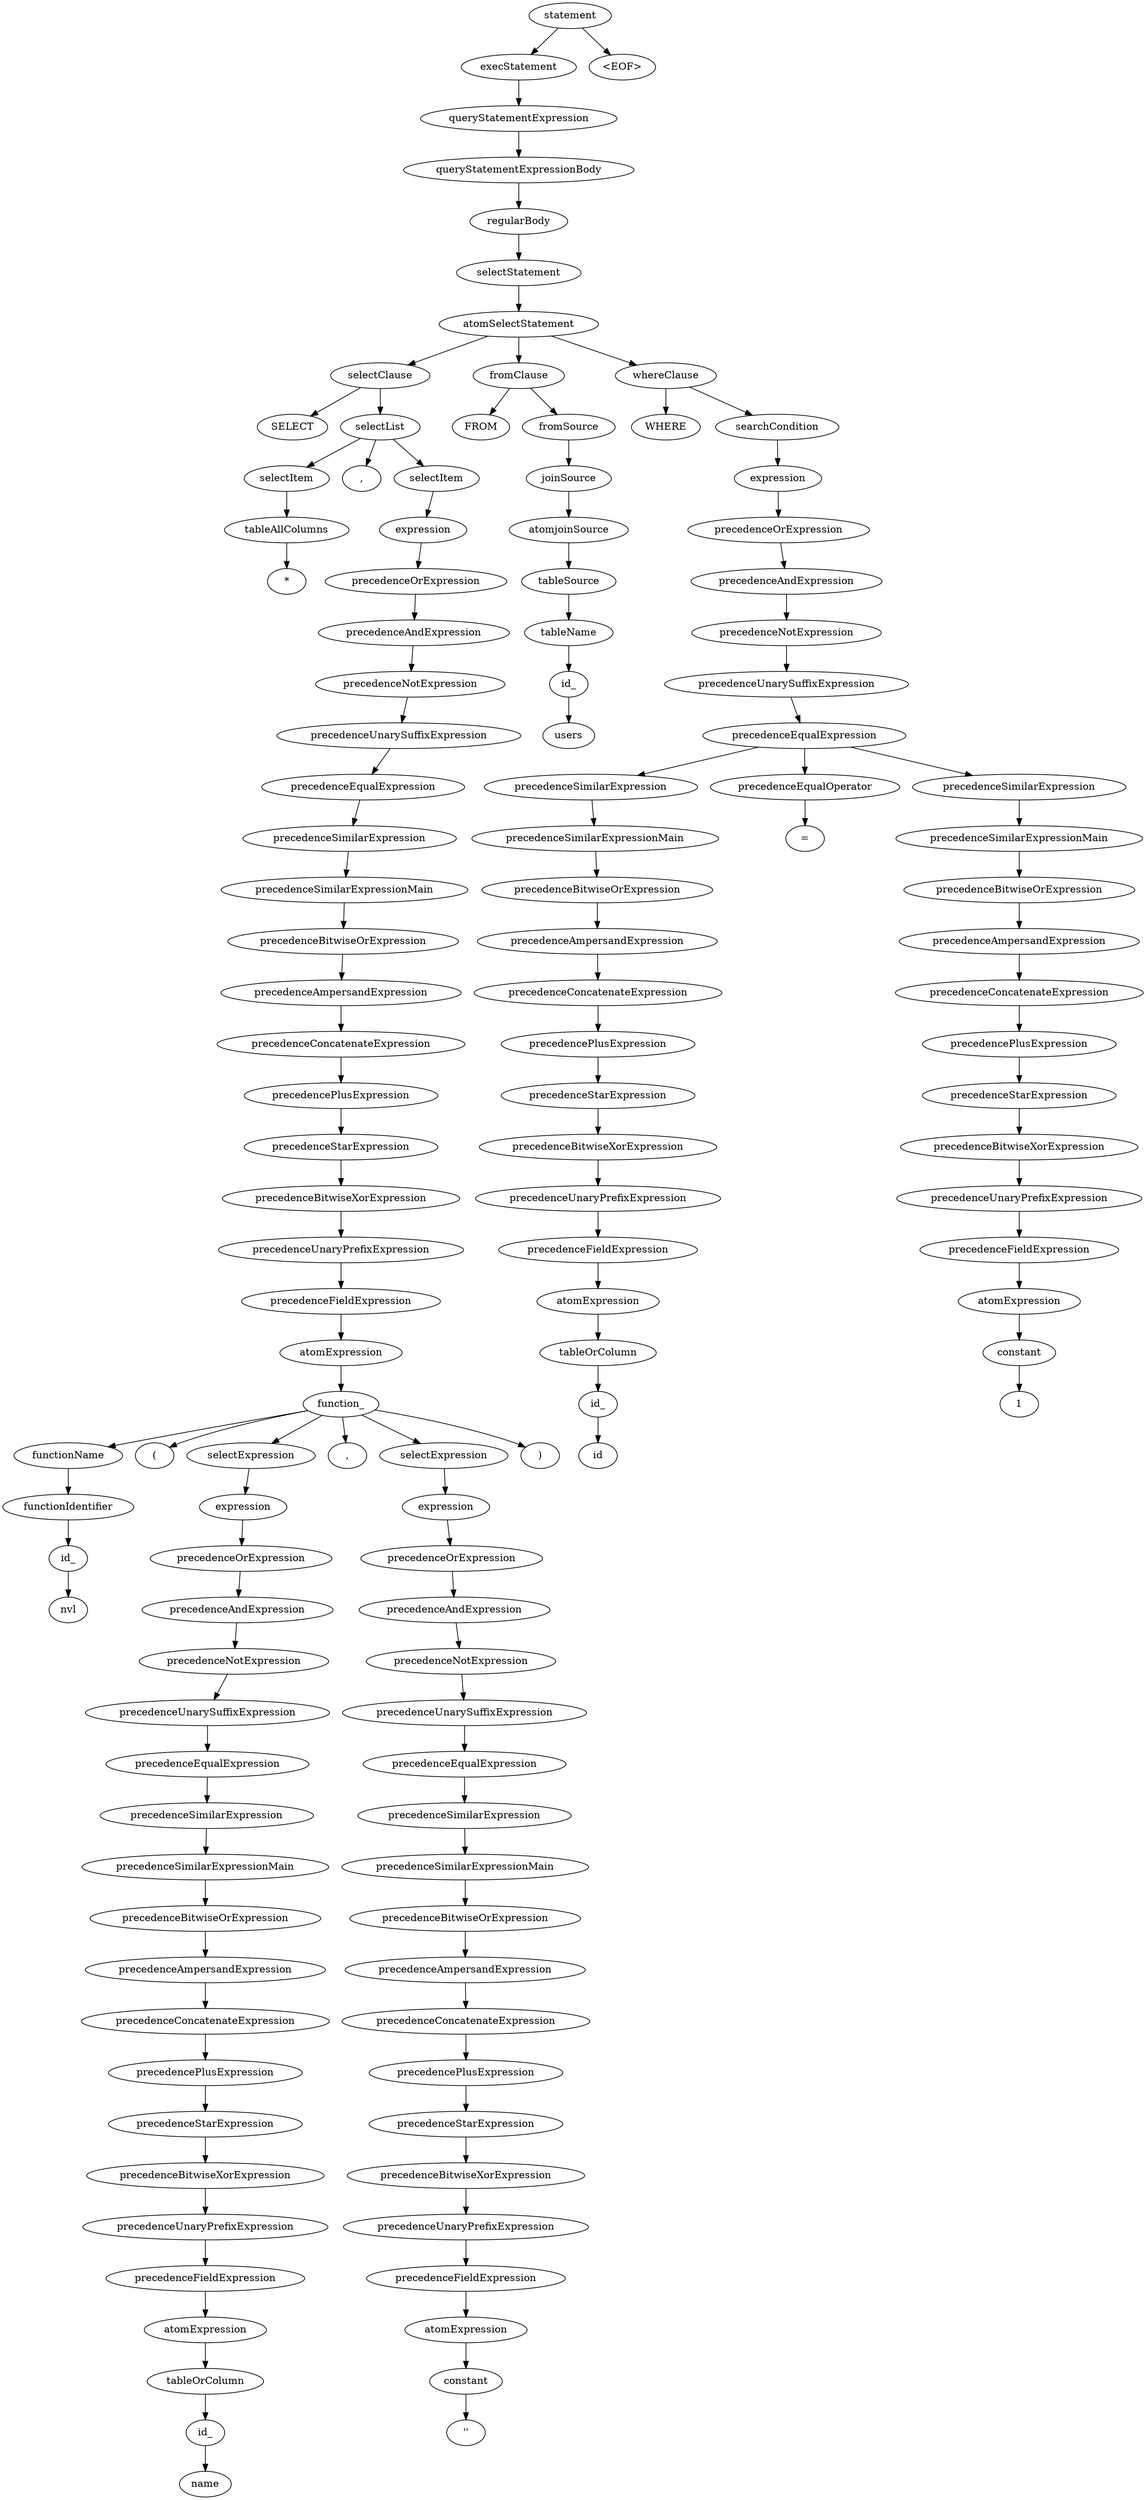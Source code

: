 digraph G {
  node151243003578 [label="statement"];
  node151243003578 -> node151243078745;
  node151243078745 [label="execStatement"];
  node151243078745 -> node151243078759;
  node151243078759 [label="queryStatementExpression"];
  node151243078759 -> node151243078766;
  node151243078766 [label="queryStatementExpressionBody"];
  node151243078766 -> node151243078773;
  node151243078773 [label="regularBody"];
  node151243078773 -> node151243078780;
  node151243078780 [label="selectStatement"];
  node151243078780 -> node151243078787;
  node151243078787 [label="atomSelectStatement"];
  node151243078787 -> node151243078794;
  node151243078794 [label="selectClause"];
  node151243078794 -> node151243009825;
  node151243009825 [label="SELECT"];
  node151243078794 -> node151243078801;
  node151243078801 [label="selectList"];
  node151243078801 -> node151243078808;
  node151243078808 [label="selectItem"];
  node151243078808 -> node151243078829;
  node151243078829 [label="tableAllColumns"];
  node151243078829 -> node151243009845;
  node151243009845 [label="*"];
  node151243078801 -> node151243009861;
  node151243009861 [label=","];
  node151243078801 -> node151243078864;
  node151243078864 [label="selectItem"];
  node151243078864 -> node151243078885;
  node151243078885 [label="expression"];
  node151243078885 -> node151243078892;
  node151243078892 [label="precedenceOrExpression"];
  node151243078892 -> node151243078899;
  node151243078899 [label="precedenceAndExpression"];
  node151243078899 -> node151243078906;
  node151243078906 [label="precedenceNotExpression"];
  node151243078906 -> node151243078913;
  node151243078913 [label="precedenceUnarySuffixExpression"];
  node151243078913 -> node151243078920;
  node151243078920 [label="precedenceEqualExpression"];
  node151243078920 -> node151243078927;
  node151243078927 [label="precedenceSimilarExpression"];
  node151243078927 -> node151243078934;
  node151243078934 [label="precedenceSimilarExpressionMain"];
  node151243078934 -> node151243078941;
  node151243078941 [label="precedenceBitwiseOrExpression"];
  node151243078941 -> node151243078948;
  node151243078948 [label="precedenceAmpersandExpression"];
  node151243078948 -> node151243078955;
  node151243078955 [label="precedenceConcatenateExpression"];
  node151243078955 -> node151243078962;
  node151243078962 [label="precedencePlusExpression"];
  node151243078962 -> node151243078969;
  node151243078969 [label="precedenceStarExpression"];
  node151243078969 -> node151243078976;
  node151243078976 [label="precedenceBitwiseXorExpression"];
  node151243078976 -> node151243078983;
  node151243078983 [label="precedenceUnaryPrefixExpression"];
  node151243078983 -> node151243078990;
  node151243078990 [label="precedenceFieldExpression"];
  node151243078990 -> node151243078997;
  node151243078997 [label="atomExpression"];
  node151243078997 -> node151243079025;
  node151243079025 [label="function_"];
  node151243079025 -> node151243079046;
  node151243079046 [label="functionName"];
  node151243079046 -> node151243079053;
  node151243079053 [label="functionIdentifier"];
  node151243079053 -> node151243079060;
  node151243079060 [label="id_"];
  node151243079060 -> node151243083725;
  node151243083725 [label="nvl"];
  node151243079025 -> node151243082817;
  node151243082817 [label="("];
  node151243079025 -> node151243079095;
  node151243079095 [label="selectExpression"];
  node151243079095 -> node151243079123;
  node151243079123 [label="expression"];
  node151243079123 -> node151243079130;
  node151243079130 [label="precedenceOrExpression"];
  node151243079130 -> node151243079137;
  node151243079137 [label="precedenceAndExpression"];
  node151243079137 -> node151243079144;
  node151243079144 [label="precedenceNotExpression"];
  node151243079144 -> node151243079151;
  node151243079151 [label="precedenceUnarySuffixExpression"];
  node151243079151 -> node151243079158;
  node151243079158 [label="precedenceEqualExpression"];
  node151243079158 -> node151243079165;
  node151243079165 [label="precedenceSimilarExpression"];
  node151243079165 -> node151243079172;
  node151243079172 [label="precedenceSimilarExpressionMain"];
  node151243079172 -> node151243079179;
  node151243079179 [label="precedenceBitwiseOrExpression"];
  node151243079179 -> node151243079186;
  node151243079186 [label="precedenceAmpersandExpression"];
  node151243079186 -> node151243079193;
  node151243079193 [label="precedenceConcatenateExpression"];
  node151243079193 -> node151243079200;
  node151243079200 [label="precedencePlusExpression"];
  node151243079200 -> node151243079207;
  node151243079207 [label="precedenceStarExpression"];
  node151243079207 -> node151243079214;
  node151243079214 [label="precedenceBitwiseXorExpression"];
  node151243079214 -> node151243079221;
  node151243079221 [label="precedenceUnaryPrefixExpression"];
  node151243079221 -> node151243079228;
  node151243079228 [label="precedenceFieldExpression"];
  node151243079228 -> node151243079235;
  node151243079235 [label="atomExpression"];
  node151243079235 -> node151243079249;
  node151243079249 [label="tableOrColumn"];
  node151243079249 -> node151243079256;
  node151243079256 [label="id_"];
  node151243079256 -> node151243083597;
  node151243083597 [label="name"];
  node151243079025 -> node151243009469;
  node151243009469 [label=","];
  node151243079025 -> node151243079291;
  node151243079291 [label="selectExpression"];
  node151243079291 -> node151243079305;
  node151243079305 [label="expression"];
  node151243079305 -> node151243079312;
  node151243079312 [label="precedenceOrExpression"];
  node151243079312 -> node151243079319;
  node151243079319 [label="precedenceAndExpression"];
  node151243079319 -> node151243079326;
  node151243079326 [label="precedenceNotExpression"];
  node151243079326 -> node151243079333;
  node151243079333 [label="precedenceUnarySuffixExpression"];
  node151243079333 -> node151243079340;
  node151243079340 [label="precedenceEqualExpression"];
  node151243079340 -> node151243079347;
  node151243079347 [label="precedenceSimilarExpression"];
  node151243079347 -> node151243079354;
  node151243079354 [label="precedenceSimilarExpressionMain"];
  node151243079354 -> node151243079361;
  node151243079361 [label="precedenceBitwiseOrExpression"];
  node151243079361 -> node151243079368;
  node151243079368 [label="precedenceAmpersandExpression"];
  node151243079368 -> node151243079375;
  node151243079375 [label="precedenceConcatenateExpression"];
  node151243079375 -> node151243079382;
  node151243079382 [label="precedencePlusExpression"];
  node151243079382 -> node151243079389;
  node151243079389 [label="precedenceStarExpression"];
  node151243079389 -> node151243079396;
  node151243079396 [label="precedenceBitwiseXorExpression"];
  node151243079396 -> node151243079403;
  node151243079403 [label="precedenceUnaryPrefixExpression"];
  node151243079403 -> node151243079410;
  node151243079410 [label="precedenceFieldExpression"];
  node151243079410 -> node151243079417;
  node151243079417 [label="atomExpression"];
  node151243079417 -> node151243079431;
  node151243079431 [label="constant"];
  node151243079431 -> node151243092705;
  node151243092705 [label="''"];
  node151243079025 -> node151243082957;
  node151243082957 [label=")"];
  node151243078787 -> node151243079529;
  node151243079529 [label="fromClause"];
  node151243079529 -> node151243083209;
  node151243083209 [label="FROM"];
  node151243079529 -> node151243079536;
  node151243079536 [label="fromSource"];
  node151243079536 -> node151243079543;
  node151243079543 [label="joinSource"];
  node151243079543 -> node151243079550;
  node151243079550 [label="atomjoinSource"];
  node151243079550 -> node151243079578;
  node151243079578 [label="tableSource"];
  node151243079578 -> node151243079585;
  node151243079585 [label="tableName"];
  node151243079585 -> node151243079613;
  node151243079613 [label="id_"];
  node151243079613 -> node151243009409;
  node151243009409 [label="users"];
  node151243078787 -> node151243079648;
  node151243079648 [label="whereClause"];
  node151243079648 -> node151243083233;
  node151243083233 [label="WHERE"];
  node151243079648 -> node151243079655;
  node151243079655 [label="searchCondition"];
  node151243079655 -> node151243079662;
  node151243079662 [label="expression"];
  node151243079662 -> node151243079669;
  node151243079669 [label="precedenceOrExpression"];
  node151243079669 -> node151243105285;
  node151243105285 [label="precedenceAndExpression"];
  node151243105285 -> node151243105292;
  node151243105292 [label="precedenceNotExpression"];
  node151243105292 -> node151243105299;
  node151243105299 [label="precedenceUnarySuffixExpression"];
  node151243105299 -> node151243105306;
  node151243105306 [label="precedenceEqualExpression"];
  node151243105306 -> node151243105313;
  node151243105313 [label="precedenceSimilarExpression"];
  node151243105313 -> node151243105320;
  node151243105320 [label="precedenceSimilarExpressionMain"];
  node151243105320 -> node151243105327;
  node151243105327 [label="precedenceBitwiseOrExpression"];
  node151243105327 -> node151243105334;
  node151243105334 [label="precedenceAmpersandExpression"];
  node151243105334 -> node151243105341;
  node151243105341 [label="precedenceConcatenateExpression"];
  node151243105341 -> node151243105348;
  node151243105348 [label="precedencePlusExpression"];
  node151243105348 -> node151243105355;
  node151243105355 [label="precedenceStarExpression"];
  node151243105355 -> node151243105362;
  node151243105362 [label="precedenceBitwiseXorExpression"];
  node151243105362 -> node151243105369;
  node151243105369 [label="precedenceUnaryPrefixExpression"];
  node151243105369 -> node151243105376;
  node151243105376 [label="precedenceFieldExpression"];
  node151243105376 -> node151243105383;
  node151243105383 [label="atomExpression"];
  node151243105383 -> node151243105397;
  node151243105397 [label="tableOrColumn"];
  node151243105397 -> node151243105404;
  node151243105404 [label="id_"];
  node151243105404 -> node151243092257;
  node151243092257 [label="id"];
  node151243105306 -> node151243105446;
  node151243105446 [label="precedenceEqualOperator"];
  node151243105446 -> node151243092417;
  node151243092417 [label="="];
  node151243105306 -> node151243105453;
  node151243105453 [label="precedenceSimilarExpression"];
  node151243105453 -> node151243105460;
  node151243105460 [label="precedenceSimilarExpressionMain"];
  node151243105460 -> node151243105467;
  node151243105467 [label="precedenceBitwiseOrExpression"];
  node151243105467 -> node151243105474;
  node151243105474 [label="precedenceAmpersandExpression"];
  node151243105474 -> node151243105481;
  node151243105481 [label="precedenceConcatenateExpression"];
  node151243105481 -> node151243105488;
  node151243105488 [label="precedencePlusExpression"];
  node151243105488 -> node151243105495;
  node151243105495 [label="precedenceStarExpression"];
  node151243105495 -> node151243105502;
  node151243105502 [label="precedenceBitwiseXorExpression"];
  node151243105502 -> node151243105509;
  node151243105509 [label="precedenceUnaryPrefixExpression"];
  node151243105509 -> node151243105516;
  node151243105516 [label="precedenceFieldExpression"];
  node151243105516 -> node151243105523;
  node151243105523 [label="atomExpression"];
  node151243105523 -> node151243105537;
  node151243105537 [label="constant"];
  node151243105537 -> node151243092917;
  node151243092917 [label="1"];
  node151243003578 -> node151243092949;
  node151243092949 [label="<EOF>"];
}